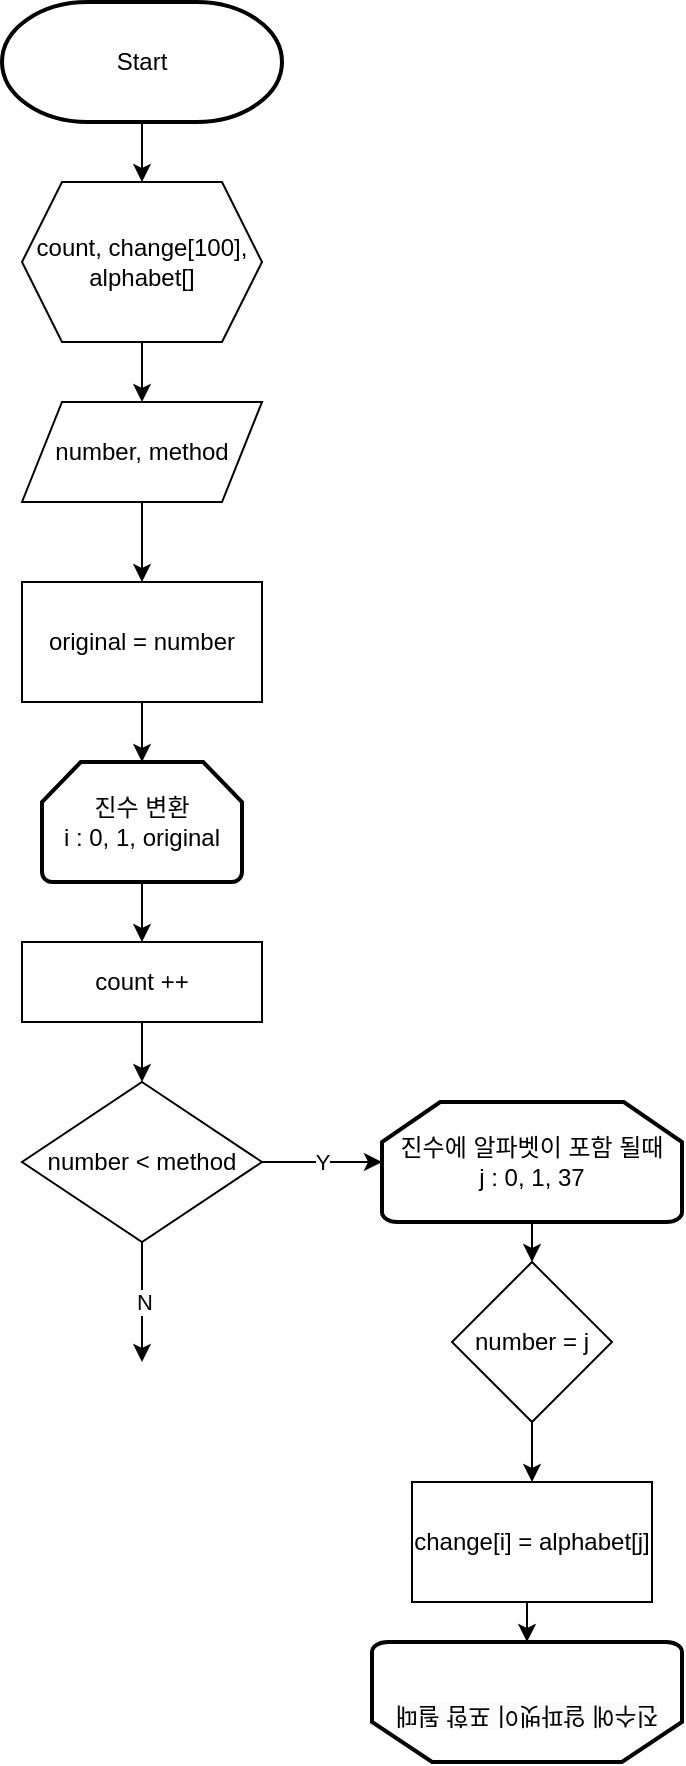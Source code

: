 <mxfile version="21.3.4" type="github">
  <diagram name="페이지-1" id="N4OSFqU1gijd7xc7nz6D">
    <mxGraphModel dx="1674" dy="884" grid="1" gridSize="10" guides="1" tooltips="1" connect="1" arrows="1" fold="1" page="1" pageScale="1" pageWidth="827" pageHeight="1169" math="0" shadow="0">
      <root>
        <mxCell id="0" />
        <mxCell id="1" parent="0" />
        <mxCell id="9-83KYWDqsgWYCN_nNXG-3" value="number, method" style="shape=parallelogram;perimeter=parallelogramPerimeter;whiteSpace=wrap;html=1;fixedSize=1;" vertex="1" parent="1">
          <mxGeometry x="150" y="250" width="120" height="50" as="geometry" />
        </mxCell>
        <mxCell id="9-83KYWDqsgWYCN_nNXG-5" value="original = number" style="rounded=0;whiteSpace=wrap;html=1;" vertex="1" parent="1">
          <mxGeometry x="150" y="340" width="120" height="60" as="geometry" />
        </mxCell>
        <mxCell id="9-83KYWDqsgWYCN_nNXG-20" style="edgeStyle=orthogonalEdgeStyle;rounded=0;orthogonalLoop=1;jettySize=auto;html=1;exitX=0.5;exitY=1;exitDx=0;exitDy=0;exitPerimeter=0;entryX=0.5;entryY=0;entryDx=0;entryDy=0;" edge="1" parent="1" source="9-83KYWDqsgWYCN_nNXG-6" target="9-83KYWDqsgWYCN_nNXG-17">
          <mxGeometry relative="1" as="geometry" />
        </mxCell>
        <mxCell id="9-83KYWDqsgWYCN_nNXG-6" value="진수 변환&lt;br&gt;i : 0, 1, original" style="strokeWidth=2;html=1;shape=mxgraph.flowchart.loop_limit;whiteSpace=wrap;" vertex="1" parent="1">
          <mxGeometry x="160" y="430" width="100" height="60" as="geometry" />
        </mxCell>
        <mxCell id="9-83KYWDqsgWYCN_nNXG-8" value="Start" style="strokeWidth=2;html=1;shape=mxgraph.flowchart.terminator;whiteSpace=wrap;" vertex="1" parent="1">
          <mxGeometry x="140" y="50" width="140" height="60" as="geometry" />
        </mxCell>
        <mxCell id="9-83KYWDqsgWYCN_nNXG-11" value="count, change[100],&lt;br&gt;alphabet[]" style="shape=hexagon;perimeter=hexagonPerimeter2;whiteSpace=wrap;html=1;fixedSize=1;" vertex="1" parent="1">
          <mxGeometry x="150" y="140" width="120" height="80" as="geometry" />
        </mxCell>
        <mxCell id="9-83KYWDqsgWYCN_nNXG-12" value="" style="endArrow=classic;html=1;rounded=0;exitX=0.5;exitY=1;exitDx=0;exitDy=0;exitPerimeter=0;entryX=0.5;entryY=0;entryDx=0;entryDy=0;" edge="1" parent="1" source="9-83KYWDqsgWYCN_nNXG-8" target="9-83KYWDqsgWYCN_nNXG-11">
          <mxGeometry width="50" height="50" relative="1" as="geometry">
            <mxPoint x="190" y="380" as="sourcePoint" />
            <mxPoint x="240" y="330" as="targetPoint" />
          </mxGeometry>
        </mxCell>
        <mxCell id="9-83KYWDqsgWYCN_nNXG-13" value="" style="endArrow=classic;html=1;rounded=0;exitX=0.5;exitY=1;exitDx=0;exitDy=0;" edge="1" parent="1" source="9-83KYWDqsgWYCN_nNXG-11" target="9-83KYWDqsgWYCN_nNXG-3">
          <mxGeometry width="50" height="50" relative="1" as="geometry">
            <mxPoint x="190" y="380" as="sourcePoint" />
            <mxPoint x="240" y="330" as="targetPoint" />
          </mxGeometry>
        </mxCell>
        <mxCell id="9-83KYWDqsgWYCN_nNXG-14" value="" style="endArrow=classic;html=1;rounded=0;exitX=0.5;exitY=1;exitDx=0;exitDy=0;entryX=0.5;entryY=0;entryDx=0;entryDy=0;" edge="1" parent="1" source="9-83KYWDqsgWYCN_nNXG-3" target="9-83KYWDqsgWYCN_nNXG-5">
          <mxGeometry width="50" height="50" relative="1" as="geometry">
            <mxPoint x="190" y="380" as="sourcePoint" />
            <mxPoint x="240" y="330" as="targetPoint" />
          </mxGeometry>
        </mxCell>
        <mxCell id="9-83KYWDqsgWYCN_nNXG-16" value="" style="endArrow=classic;html=1;rounded=0;exitX=0.5;exitY=1;exitDx=0;exitDy=0;entryX=0.5;entryY=0;entryDx=0;entryDy=0;entryPerimeter=0;" edge="1" parent="1" source="9-83KYWDqsgWYCN_nNXG-5" target="9-83KYWDqsgWYCN_nNXG-6">
          <mxGeometry width="50" height="50" relative="1" as="geometry">
            <mxPoint x="190" y="480" as="sourcePoint" />
            <mxPoint x="240" y="430" as="targetPoint" />
          </mxGeometry>
        </mxCell>
        <mxCell id="9-83KYWDqsgWYCN_nNXG-22" style="edgeStyle=orthogonalEdgeStyle;rounded=0;orthogonalLoop=1;jettySize=auto;html=1;exitX=0.5;exitY=1;exitDx=0;exitDy=0;entryX=0.5;entryY=0;entryDx=0;entryDy=0;" edge="1" parent="1" source="9-83KYWDqsgWYCN_nNXG-17" target="9-83KYWDqsgWYCN_nNXG-21">
          <mxGeometry relative="1" as="geometry" />
        </mxCell>
        <mxCell id="9-83KYWDqsgWYCN_nNXG-17" value="count ++" style="rounded=0;whiteSpace=wrap;html=1;" vertex="1" parent="1">
          <mxGeometry x="150" y="520" width="120" height="40" as="geometry" />
        </mxCell>
        <mxCell id="9-83KYWDqsgWYCN_nNXG-23" value="N" style="edgeStyle=orthogonalEdgeStyle;rounded=0;orthogonalLoop=1;jettySize=auto;html=1;exitX=0.5;exitY=1;exitDx=0;exitDy=0;" edge="1" parent="1" source="9-83KYWDqsgWYCN_nNXG-21">
          <mxGeometry relative="1" as="geometry">
            <mxPoint x="210" y="730" as="targetPoint" />
          </mxGeometry>
        </mxCell>
        <mxCell id="9-83KYWDqsgWYCN_nNXG-24" value="Y" style="edgeStyle=orthogonalEdgeStyle;rounded=0;orthogonalLoop=1;jettySize=auto;html=1;exitX=1;exitY=0.5;exitDx=0;exitDy=0;" edge="1" parent="1" source="9-83KYWDqsgWYCN_nNXG-21" target="9-83KYWDqsgWYCN_nNXG-25">
          <mxGeometry relative="1" as="geometry">
            <mxPoint x="330" y="630" as="targetPoint" />
          </mxGeometry>
        </mxCell>
        <mxCell id="9-83KYWDqsgWYCN_nNXG-21" value="number &amp;lt; method" style="rhombus;whiteSpace=wrap;html=1;" vertex="1" parent="1">
          <mxGeometry x="150" y="590" width="120" height="80" as="geometry" />
        </mxCell>
        <mxCell id="9-83KYWDqsgWYCN_nNXG-28" style="edgeStyle=orthogonalEdgeStyle;rounded=0;orthogonalLoop=1;jettySize=auto;html=1;exitX=0.5;exitY=1;exitDx=0;exitDy=0;exitPerimeter=0;entryX=0.5;entryY=0;entryDx=0;entryDy=0;" edge="1" parent="1" source="9-83KYWDqsgWYCN_nNXG-25" target="9-83KYWDqsgWYCN_nNXG-26">
          <mxGeometry relative="1" as="geometry" />
        </mxCell>
        <mxCell id="9-83KYWDqsgWYCN_nNXG-25" value="진수에 알파벳이 포함 될때&lt;br&gt;j : 0, 1, 37" style="strokeWidth=2;html=1;shape=mxgraph.flowchart.loop_limit;whiteSpace=wrap;" vertex="1" parent="1">
          <mxGeometry x="330" y="600" width="150" height="60" as="geometry" />
        </mxCell>
        <mxCell id="9-83KYWDqsgWYCN_nNXG-29" style="edgeStyle=orthogonalEdgeStyle;rounded=0;orthogonalLoop=1;jettySize=auto;html=1;exitX=0.5;exitY=1;exitDx=0;exitDy=0;entryX=0.5;entryY=0;entryDx=0;entryDy=0;" edge="1" parent="1" source="9-83KYWDqsgWYCN_nNXG-26" target="9-83KYWDqsgWYCN_nNXG-27">
          <mxGeometry relative="1" as="geometry" />
        </mxCell>
        <mxCell id="9-83KYWDqsgWYCN_nNXG-26" value="number = j" style="rhombus;whiteSpace=wrap;html=1;" vertex="1" parent="1">
          <mxGeometry x="365" y="680" width="80" height="80" as="geometry" />
        </mxCell>
        <mxCell id="9-83KYWDqsgWYCN_nNXG-31" style="edgeStyle=orthogonalEdgeStyle;rounded=0;orthogonalLoop=1;jettySize=auto;html=1;exitX=0.5;exitY=1;exitDx=0;exitDy=0;entryX=0.5;entryY=1;entryDx=0;entryDy=0;entryPerimeter=0;" edge="1" parent="1" source="9-83KYWDqsgWYCN_nNXG-27" target="9-83KYWDqsgWYCN_nNXG-30">
          <mxGeometry relative="1" as="geometry" />
        </mxCell>
        <mxCell id="9-83KYWDqsgWYCN_nNXG-27" value="change[i] = alphabet[j]" style="rounded=0;whiteSpace=wrap;html=1;" vertex="1" parent="1">
          <mxGeometry x="345" y="790" width="120" height="60" as="geometry" />
        </mxCell>
        <mxCell id="9-83KYWDqsgWYCN_nNXG-30" value="&#xa;&lt;span style=&quot;color: rgb(0, 0, 0); font-family: Helvetica; font-size: 12px; font-style: normal; font-variant-ligatures: normal; font-variant-caps: normal; font-weight: 400; letter-spacing: normal; orphans: 2; text-align: center; text-indent: 0px; text-transform: none; widows: 2; word-spacing: 0px; -webkit-text-stroke-width: 0px; background-color: rgb(251, 251, 251); text-decoration-thickness: initial; text-decoration-style: initial; text-decoration-color: initial; float: none; display: inline !important;&quot;&gt;진수에 알파벳이 포함 될때&lt;/span&gt;&#xa;&#xa;" style="strokeWidth=2;html=1;shape=mxgraph.flowchart.loop_limit;whiteSpace=wrap;rotation=-180;" vertex="1" parent="1">
          <mxGeometry x="325" y="870" width="155" height="60" as="geometry" />
        </mxCell>
      </root>
    </mxGraphModel>
  </diagram>
</mxfile>
